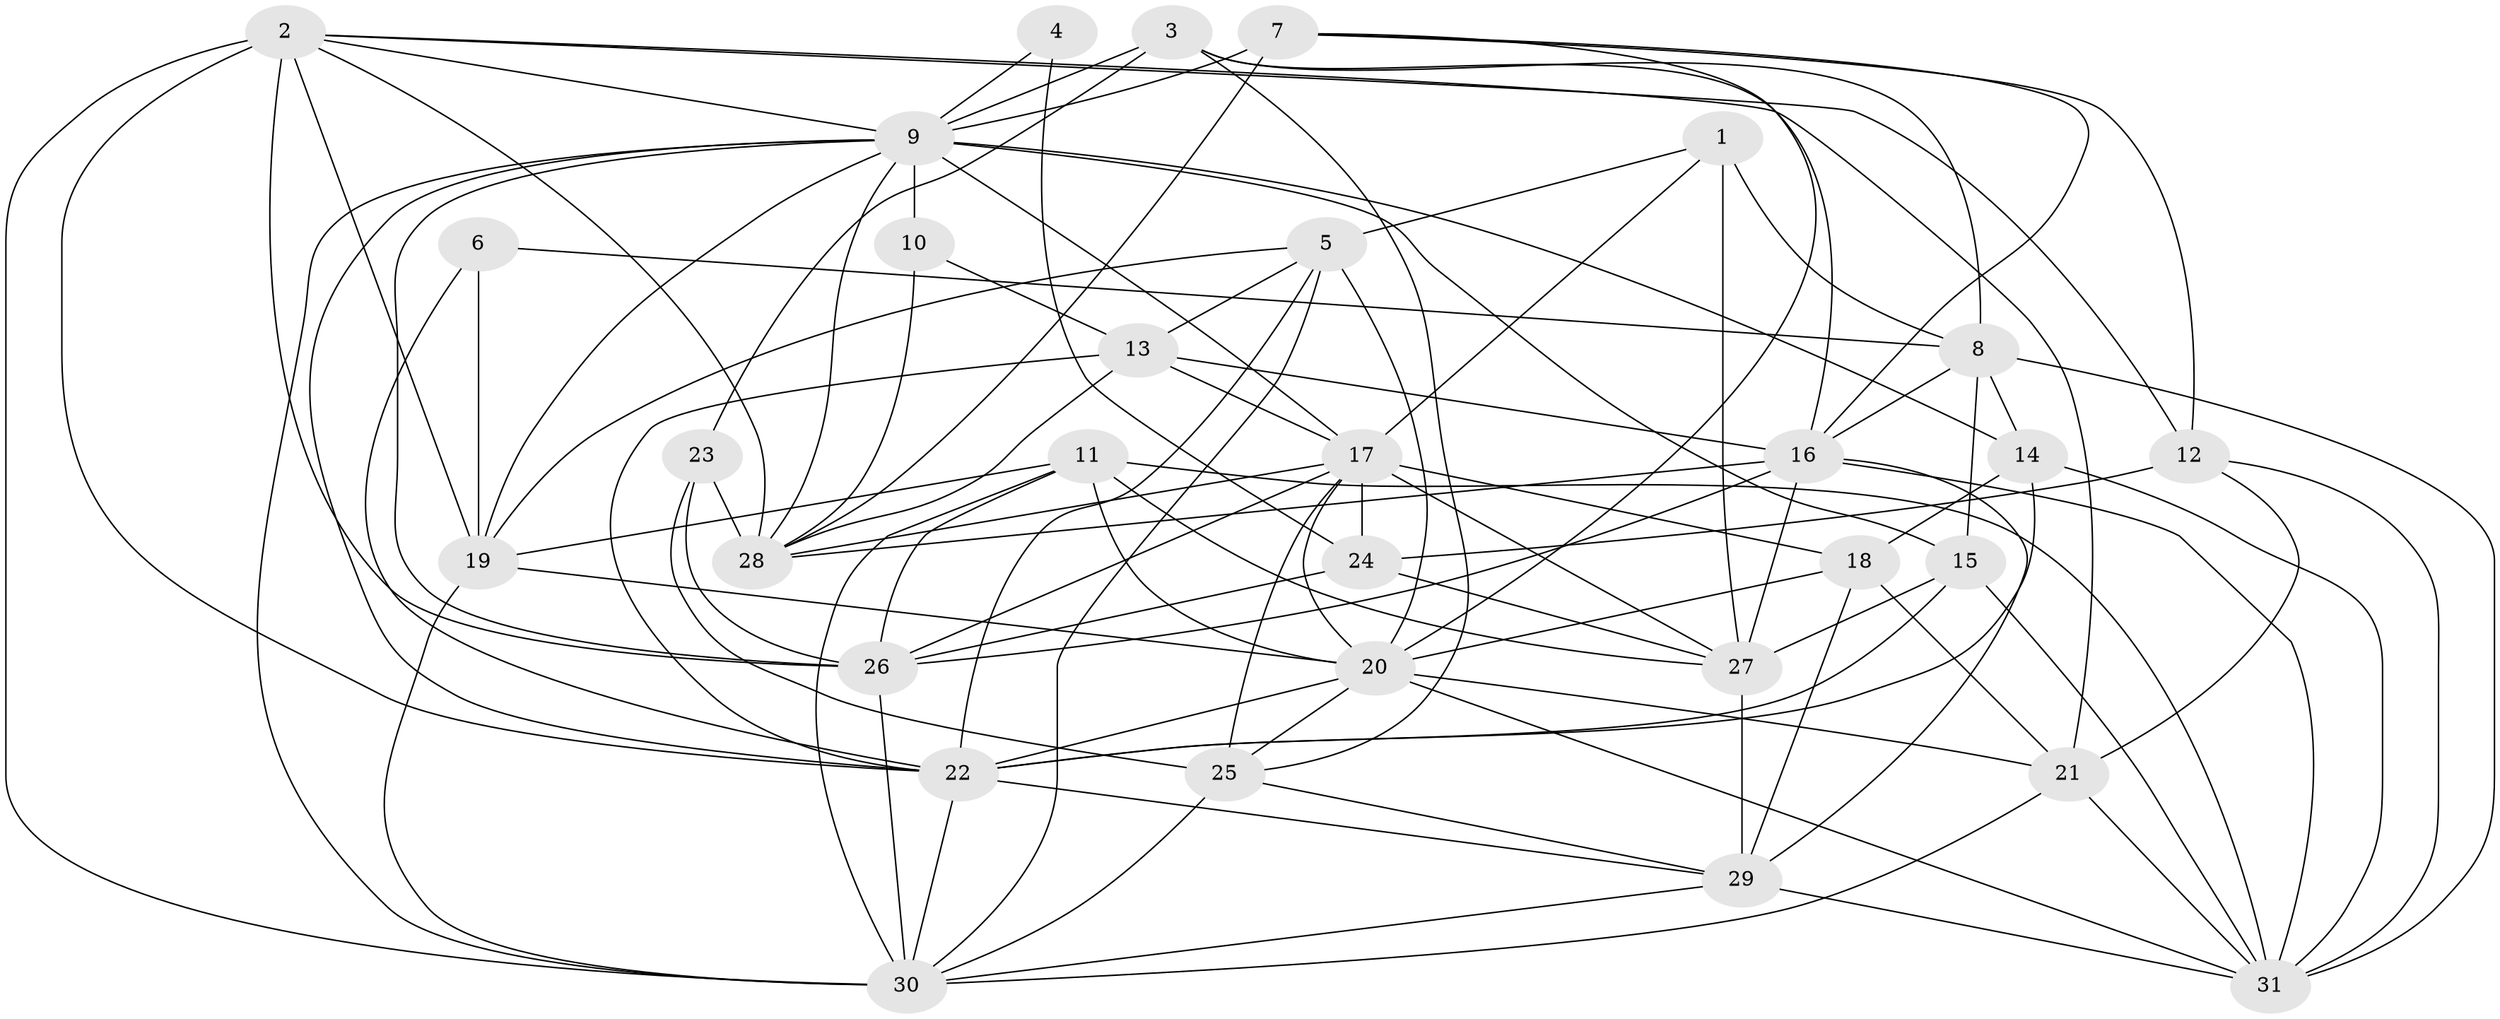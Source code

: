 // original degree distribution, {4: 0.29411764705882354, 3: 0.22549019607843138, 2: 0.13725490196078433, 5: 0.22549019607843138, 6: 0.08823529411764706, 7: 0.0196078431372549, 8: 0.00980392156862745}
// Generated by graph-tools (version 1.1) at 2025/37/03/04/25 23:37:06]
// undirected, 31 vertices, 102 edges
graph export_dot {
  node [color=gray90,style=filled];
  1;
  2;
  3;
  4;
  5;
  6;
  7;
  8;
  9;
  10;
  11;
  12;
  13;
  14;
  15;
  16;
  17;
  18;
  19;
  20;
  21;
  22;
  23;
  24;
  25;
  26;
  27;
  28;
  29;
  30;
  31;
  1 -- 5 [weight=1.0];
  1 -- 8 [weight=2.0];
  1 -- 17 [weight=1.0];
  1 -- 27 [weight=1.0];
  2 -- 9 [weight=1.0];
  2 -- 12 [weight=1.0];
  2 -- 19 [weight=1.0];
  2 -- 21 [weight=1.0];
  2 -- 22 [weight=2.0];
  2 -- 26 [weight=1.0];
  2 -- 28 [weight=1.0];
  2 -- 30 [weight=1.0];
  3 -- 8 [weight=1.0];
  3 -- 9 [weight=1.0];
  3 -- 16 [weight=1.0];
  3 -- 23 [weight=1.0];
  3 -- 25 [weight=2.0];
  4 -- 9 [weight=1.0];
  4 -- 24 [weight=2.0];
  5 -- 13 [weight=1.0];
  5 -- 19 [weight=1.0];
  5 -- 20 [weight=1.0];
  5 -- 22 [weight=1.0];
  5 -- 30 [weight=1.0];
  6 -- 8 [weight=1.0];
  6 -- 19 [weight=1.0];
  6 -- 22 [weight=1.0];
  7 -- 9 [weight=1.0];
  7 -- 12 [weight=1.0];
  7 -- 16 [weight=1.0];
  7 -- 20 [weight=1.0];
  7 -- 28 [weight=4.0];
  8 -- 14 [weight=1.0];
  8 -- 15 [weight=1.0];
  8 -- 16 [weight=1.0];
  8 -- 31 [weight=1.0];
  9 -- 10 [weight=2.0];
  9 -- 14 [weight=1.0];
  9 -- 15 [weight=1.0];
  9 -- 17 [weight=2.0];
  9 -- 19 [weight=1.0];
  9 -- 22 [weight=1.0];
  9 -- 26 [weight=2.0];
  9 -- 28 [weight=1.0];
  9 -- 30 [weight=1.0];
  10 -- 13 [weight=1.0];
  10 -- 28 [weight=2.0];
  11 -- 19 [weight=2.0];
  11 -- 20 [weight=1.0];
  11 -- 26 [weight=3.0];
  11 -- 27 [weight=1.0];
  11 -- 30 [weight=1.0];
  11 -- 31 [weight=1.0];
  12 -- 21 [weight=1.0];
  12 -- 24 [weight=1.0];
  12 -- 31 [weight=1.0];
  13 -- 16 [weight=1.0];
  13 -- 17 [weight=1.0];
  13 -- 22 [weight=1.0];
  13 -- 28 [weight=1.0];
  14 -- 18 [weight=1.0];
  14 -- 22 [weight=1.0];
  14 -- 31 [weight=1.0];
  15 -- 22 [weight=2.0];
  15 -- 27 [weight=1.0];
  15 -- 31 [weight=1.0];
  16 -- 26 [weight=1.0];
  16 -- 27 [weight=1.0];
  16 -- 28 [weight=1.0];
  16 -- 29 [weight=1.0];
  16 -- 31 [weight=1.0];
  17 -- 18 [weight=1.0];
  17 -- 20 [weight=1.0];
  17 -- 24 [weight=1.0];
  17 -- 25 [weight=2.0];
  17 -- 26 [weight=1.0];
  17 -- 27 [weight=1.0];
  17 -- 28 [weight=1.0];
  18 -- 20 [weight=1.0];
  18 -- 21 [weight=2.0];
  18 -- 29 [weight=2.0];
  19 -- 20 [weight=2.0];
  19 -- 30 [weight=2.0];
  20 -- 21 [weight=3.0];
  20 -- 22 [weight=2.0];
  20 -- 25 [weight=1.0];
  20 -- 31 [weight=1.0];
  21 -- 30 [weight=1.0];
  21 -- 31 [weight=1.0];
  22 -- 29 [weight=1.0];
  22 -- 30 [weight=1.0];
  23 -- 25 [weight=1.0];
  23 -- 26 [weight=1.0];
  23 -- 28 [weight=1.0];
  24 -- 26 [weight=2.0];
  24 -- 27 [weight=2.0];
  25 -- 29 [weight=1.0];
  25 -- 30 [weight=2.0];
  26 -- 30 [weight=1.0];
  27 -- 29 [weight=2.0];
  29 -- 30 [weight=1.0];
  29 -- 31 [weight=1.0];
}
